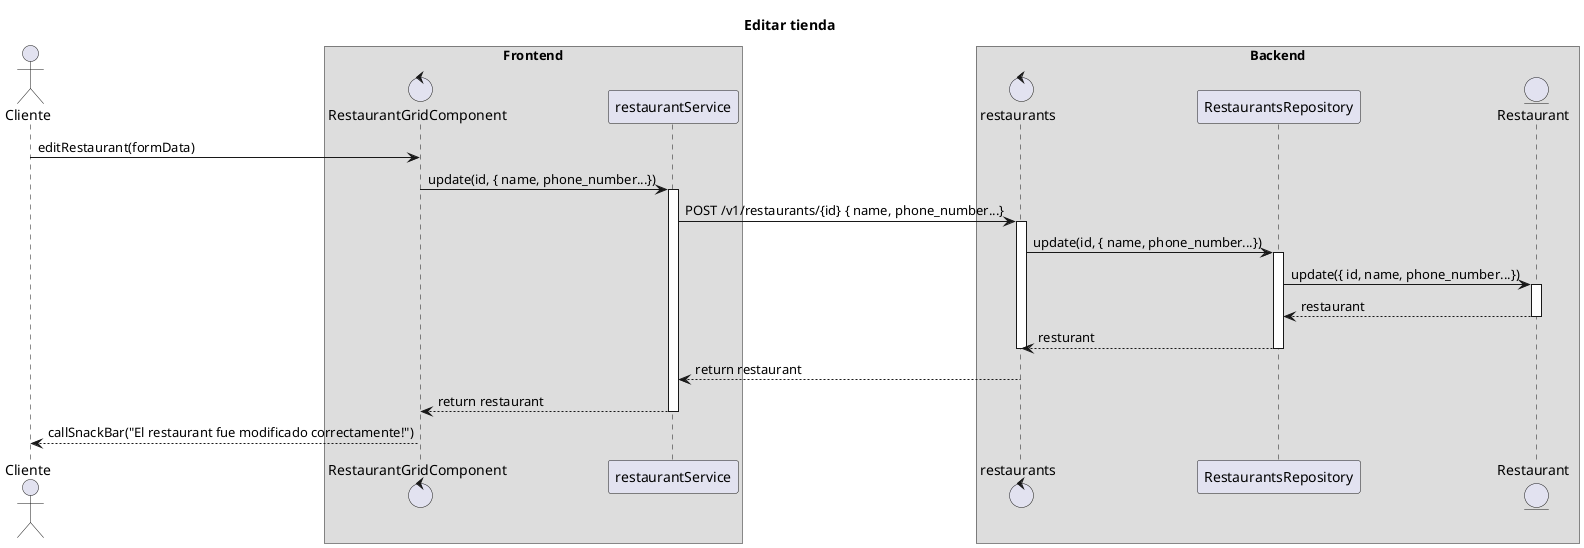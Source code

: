 @startuml
title Editar tienda
actor Cliente
box "Frontend"
control RestaurantGridComponent

Cliente->RestaurantGridComponent: editRestaurant(formData)
RestaurantGridComponent->restaurantService:update(id, { name, phone_number...})
activate restaurantService
end box
box "Backend"
control restaurants
restaurantService->restaurants: POST /v1/restaurants/{id} { name, phone_number...}
activate restaurants
restaurants->RestaurantsRepository: update(id, { name, phone_number...})
activate RestaurantsRepository
entity Restaurant
RestaurantsRepository->Restaurant: update({ id, name, phone_number...})
activate Restaurant
Restaurant-->"RestaurantsRepository": restaurant
deactivate Restaurant
RestaurantsRepository-->restaurants: resturant
deactivate RestaurantsRepository
end box
deactivate restaurants
"restaurants"-->restaurantService: return restaurant
restaurantService-->RestaurantGridComponent: return restaurant
deactivate restaurantService
RestaurantGridComponent-->"Cliente": callSnackBar("El restaurant fue modificado correctamente!")
@enduml